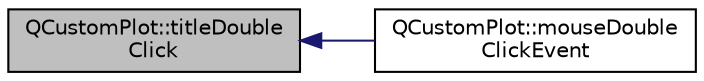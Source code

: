 digraph "QCustomPlot::titleDoubleClick"
{
  edge [fontname="Helvetica",fontsize="10",labelfontname="Helvetica",labelfontsize="10"];
  node [fontname="Helvetica",fontsize="10",shape=record];
  rankdir="LR";
  Node979 [label="QCustomPlot::titleDouble\lClick",height=0.2,width=0.4,color="black", fillcolor="grey75", style="filled", fontcolor="black"];
  Node979 -> Node980 [dir="back",color="midnightblue",fontsize="10",style="solid",fontname="Helvetica"];
  Node980 [label="QCustomPlot::mouseDouble\lClickEvent",height=0.2,width=0.4,color="black", fillcolor="white", style="filled",URL="$dd/d9b/class_q_custom_plot.html#a77591913a5b543bdc465dd5e08325a49"];
}

